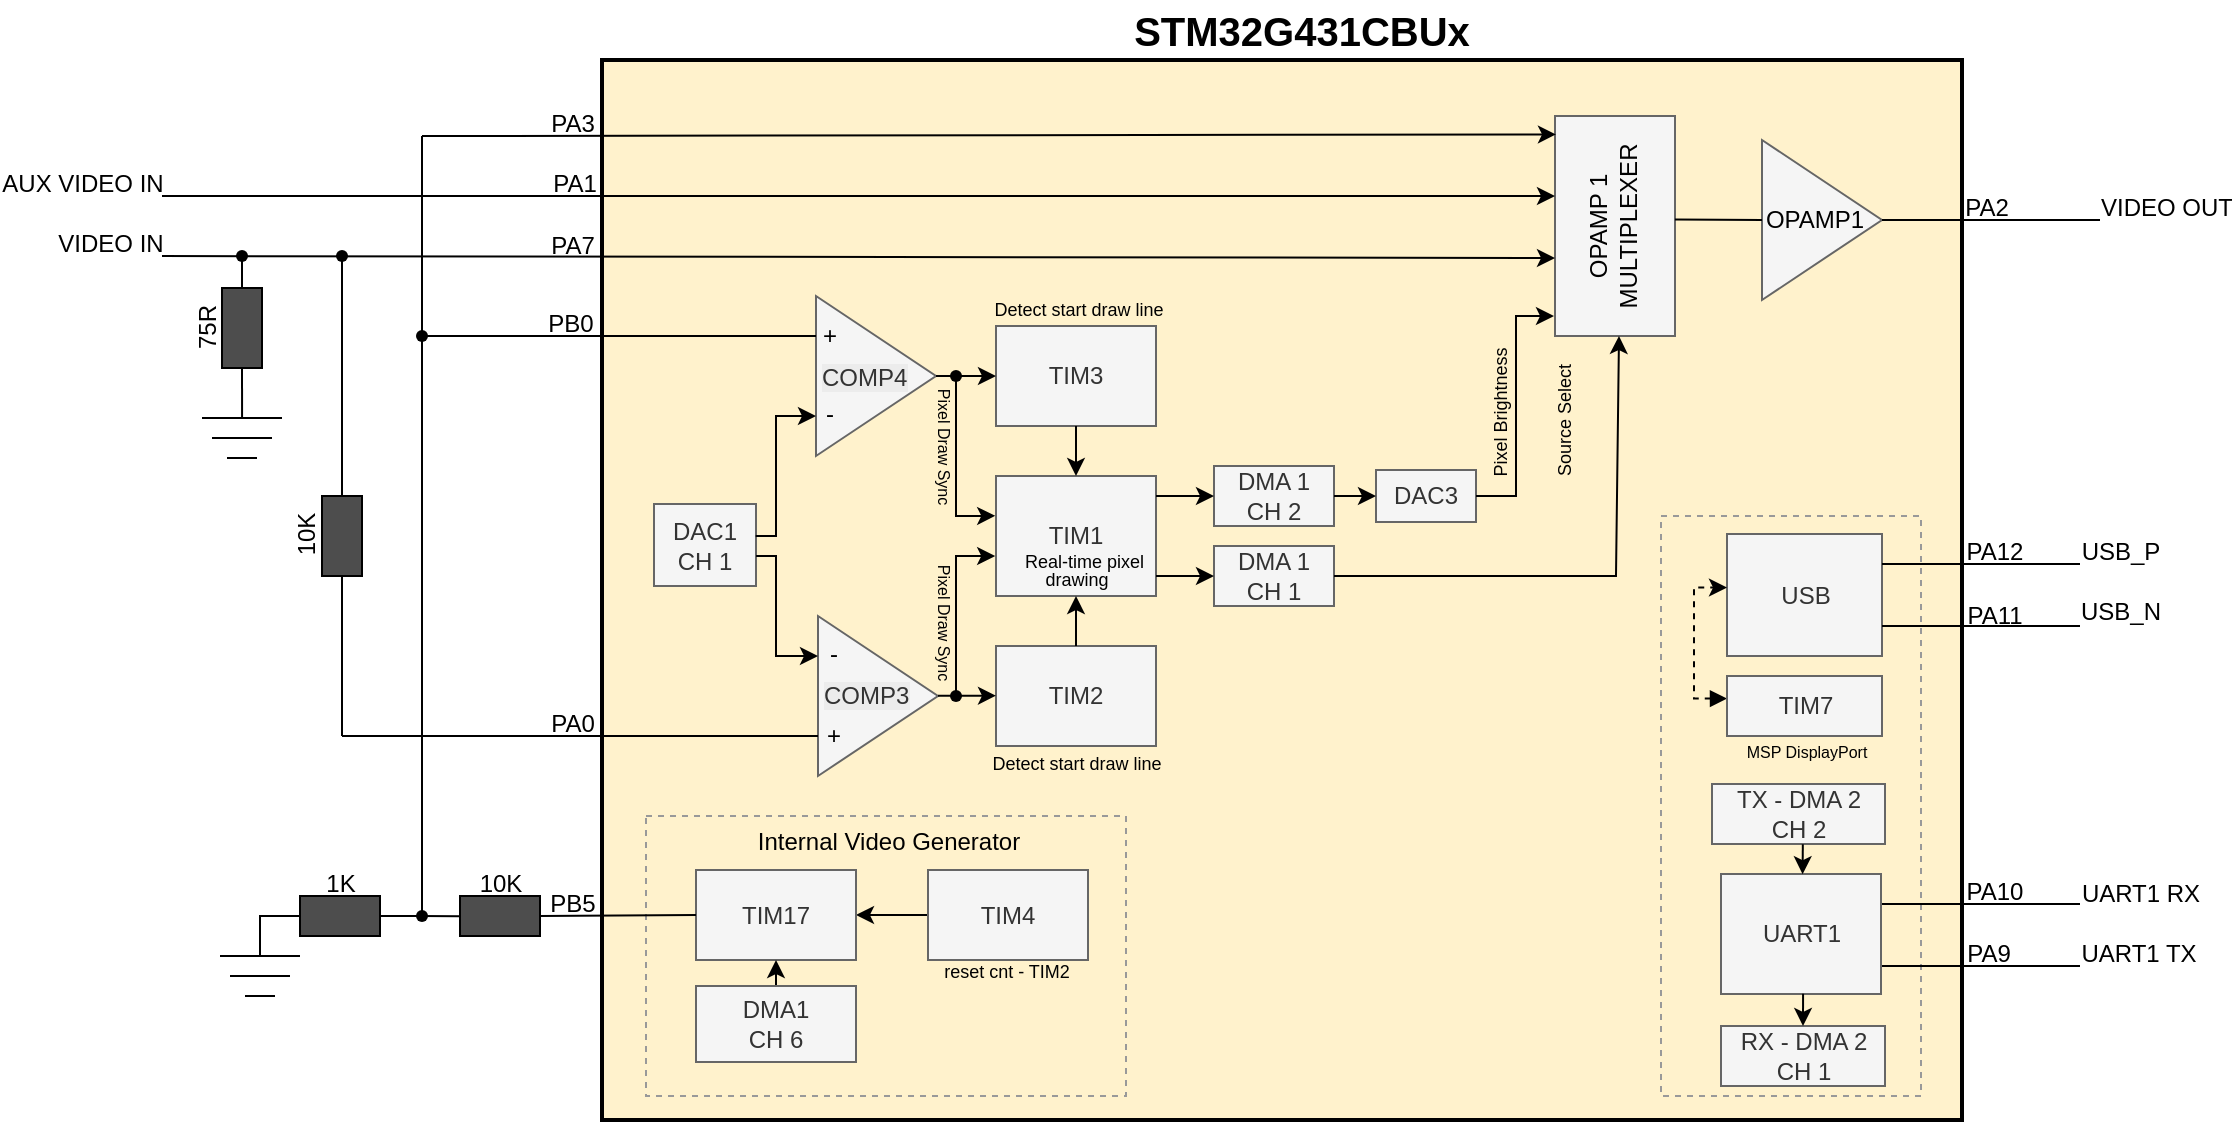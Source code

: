 <mxfile version="28.0.7">
  <diagram name="Сторінка-1" id="bitMsUzE2f-vuUdNJgTZ">
    <mxGraphModel dx="1366" dy="711" grid="1" gridSize="10" guides="1" tooltips="1" connect="1" arrows="1" fold="1" page="1" pageScale="1" pageWidth="1169" pageHeight="827" math="0" shadow="0">
      <root>
        <mxCell id="0" />
        <mxCell id="1" parent="0" />
        <mxCell id="uBjLkE2Hoa3UZVWR7nmY-1" value="" style="verticalLabelPosition=bottom;verticalAlign=top;html=1;shape=mxgraph.basic.rect;fillColor2=none;strokeWidth=2;size=20;indent=5;fillColor=#fff2cc;strokeColor=default;perimeterSpacing=1;" parent="1" vertex="1">
          <mxGeometry x="320" y="162" width="680" height="530" as="geometry" />
        </mxCell>
        <mxCell id="uBjLkE2Hoa3UZVWR7nmY-2" value="&lt;font style=&quot;color: rgb(0, 0, 0); font-size: 20px;&quot;&gt;&lt;b style=&quot;&quot;&gt;STM32G431CBUx&lt;/b&gt;&lt;/font&gt;" style="text;html=1;align=center;verticalAlign=middle;whiteSpace=wrap;rounded=0;" parent="1" vertex="1">
          <mxGeometry x="640" y="132" width="60" height="30" as="geometry" />
        </mxCell>
        <mxCell id="uBjLkE2Hoa3UZVWR7nmY-3" value="" style="triangle;whiteSpace=wrap;html=1;fillColor=#f5f5f5;fontColor=#333333;strokeColor=#666666;" parent="1" vertex="1">
          <mxGeometry x="900" y="202" width="60" height="80" as="geometry" />
        </mxCell>
        <mxCell id="uBjLkE2Hoa3UZVWR7nmY-4" value="" style="triangle;whiteSpace=wrap;html=1;fillColor=#f5f5f5;fontColor=#333333;strokeColor=#666666;" parent="1" vertex="1">
          <mxGeometry x="427" y="280" width="60" height="80" as="geometry" />
        </mxCell>
        <mxCell id="uBjLkE2Hoa3UZVWR7nmY-5" value="" style="triangle;whiteSpace=wrap;html=1;fillColor=#f5f5f5;fontColor=#333333;strokeColor=#666666;" parent="1" vertex="1">
          <mxGeometry x="428" y="440" width="60" height="80" as="geometry" />
        </mxCell>
        <mxCell id="uBjLkE2Hoa3UZVWR7nmY-6" value="DAC1&lt;br&gt;CH 1" style="rounded=0;whiteSpace=wrap;html=1;fillColor=#f5f5f5;fontColor=#333333;strokeColor=#666666;" parent="1" vertex="1">
          <mxGeometry x="346" y="384" width="51" height="41" as="geometry" />
        </mxCell>
        <mxCell id="uBjLkE2Hoa3UZVWR7nmY-7" value="" style="rounded=0;whiteSpace=wrap;html=1;fillColor=#f5f5f5;fontColor=#333333;strokeColor=#666666;" parent="1" vertex="1">
          <mxGeometry x="796.5" y="190" width="60" height="110" as="geometry" />
        </mxCell>
        <mxCell id="uBjLkE2Hoa3UZVWR7nmY-8" value="TIM1" style="rounded=0;whiteSpace=wrap;html=1;fillColor=#f5f5f5;fontColor=#333333;strokeColor=#666666;" parent="1" vertex="1">
          <mxGeometry x="517" y="370" width="80" height="60" as="geometry" />
        </mxCell>
        <mxCell id="uBjLkE2Hoa3UZVWR7nmY-9" value="TIM2" style="rounded=0;whiteSpace=wrap;html=1;fillColor=#f5f5f5;fontColor=#333333;strokeColor=#666666;" parent="1" vertex="1">
          <mxGeometry x="517" y="455" width="80" height="50" as="geometry" />
        </mxCell>
        <mxCell id="uBjLkE2Hoa3UZVWR7nmY-10" value="TIM3" style="rounded=0;whiteSpace=wrap;html=1;fillColor=#f5f5f5;fontColor=#333333;strokeColor=#666666;" parent="1" vertex="1">
          <mxGeometry x="517" y="295" width="80" height="50" as="geometry" />
        </mxCell>
        <mxCell id="uBjLkE2Hoa3UZVWR7nmY-11" value="&lt;font style=&quot;color: rgb(0, 0, 0);&quot;&gt;OPAMP 1 MULTIPLEXER&lt;/font&gt;" style="text;html=1;align=center;verticalAlign=middle;whiteSpace=wrap;rounded=0;rotation=-90;" parent="1" vertex="1">
          <mxGeometry x="784" y="230" width="83" height="30" as="geometry" />
        </mxCell>
        <mxCell id="uBjLkE2Hoa3UZVWR7nmY-12" value="DMA 1&lt;br&gt;CH 1" style="rounded=0;whiteSpace=wrap;html=1;fillColor=#f5f5f5;fontColor=#333333;strokeColor=#666666;" parent="1" vertex="1">
          <mxGeometry x="626" y="405" width="60" height="30" as="geometry" />
        </mxCell>
        <mxCell id="uBjLkE2Hoa3UZVWR7nmY-13" value="DMA 1&lt;br&gt;CH 2" style="rounded=0;whiteSpace=wrap;html=1;fillColor=#f5f5f5;fontColor=#333333;strokeColor=#666666;" parent="1" vertex="1">
          <mxGeometry x="626" y="365" width="60" height="30" as="geometry" />
        </mxCell>
        <mxCell id="uBjLkE2Hoa3UZVWR7nmY-14" value="&lt;span style=&quot;color: rgb(51, 51, 51); font-family: Helvetica; font-size: 12px; font-style: normal; font-variant-ligatures: normal; font-variant-caps: normal; font-weight: 400; letter-spacing: normal; orphans: 2; text-align: center; text-indent: 0px; text-transform: none; widows: 2; word-spacing: 0px; -webkit-text-stroke-width: 0px; white-space: normal; background-color: rgb(236, 236, 236); text-decoration-thickness: initial; text-decoration-style: initial; text-decoration-color: initial; display: inline !important; float: none;&quot;&gt;COMP3&lt;/span&gt;" style="text;whiteSpace=wrap;html=1;" parent="1" vertex="1">
          <mxGeometry x="429" y="466" width="50" height="30" as="geometry" />
        </mxCell>
        <mxCell id="uBjLkE2Hoa3UZVWR7nmY-15" value="&lt;span style=&quot;color: rgb(51, 51, 51); font-family: Helvetica; font-size: 12px; font-style: normal; font-variant-ligatures: normal; font-variant-caps: normal; font-weight: 400; letter-spacing: normal; orphans: 2; text-align: center; text-indent: 0px; text-transform: none; widows: 2; word-spacing: 0px; -webkit-text-stroke-width: 0px; white-space: normal; background-color: rgb(236, 236, 236); text-decoration-thickness: initial; text-decoration-style: initial; text-decoration-color: initial; float: none; display: inline !important;&quot;&gt;COMP4&lt;/span&gt;" style="text;whiteSpace=wrap;html=1;" parent="1" vertex="1">
          <mxGeometry x="428" y="307" width="50" height="30" as="geometry" />
        </mxCell>
        <mxCell id="uBjLkE2Hoa3UZVWR7nmY-16" value="&lt;font style=&quot;color: rgb(0, 0, 0); font-weight: normal; font-size: 12px;&quot;&gt;OPAMP1&lt;/font&gt;" style="text;strokeColor=none;fillColor=none;html=1;fontSize=24;fontStyle=1;verticalAlign=middle;align=center;" parent="1" vertex="1">
          <mxGeometry x="906" y="228" width="40" height="20" as="geometry" />
        </mxCell>
        <mxCell id="uBjLkE2Hoa3UZVWR7nmY-17" value="" style="endArrow=classic;html=1;rounded=0;exitX=1;exitY=0.5;exitDx=0;exitDy=0;entryX=0;entryY=0.5;entryDx=0;entryDy=0;" parent="1" source="uBjLkE2Hoa3UZVWR7nmY-4" target="uBjLkE2Hoa3UZVWR7nmY-10" edge="1">
          <mxGeometry width="50" height="50" relative="1" as="geometry">
            <mxPoint x="548" y="420" as="sourcePoint" />
            <mxPoint x="568" y="350" as="targetPoint" />
          </mxGeometry>
        </mxCell>
        <mxCell id="uBjLkE2Hoa3UZVWR7nmY-18" value="" style="endArrow=classic;html=1;rounded=0;exitX=1;exitY=0.5;exitDx=0;exitDy=0;entryX=0;entryY=0.5;entryDx=0;entryDy=0;" parent="1" edge="1">
          <mxGeometry width="50" height="50" relative="1" as="geometry">
            <mxPoint x="488" y="479.86" as="sourcePoint" />
            <mxPoint x="517" y="479.86" as="targetPoint" />
          </mxGeometry>
        </mxCell>
        <mxCell id="uBjLkE2Hoa3UZVWR7nmY-19" value="" style="endArrow=classic;html=1;rounded=0;exitX=1;exitY=0.5;exitDx=0;exitDy=0;entryX=0;entryY=0.5;entryDx=0;entryDy=0;" parent="1" edge="1">
          <mxGeometry width="50" height="50" relative="1" as="geometry">
            <mxPoint x="597" y="380" as="sourcePoint" />
            <mxPoint x="626" y="380" as="targetPoint" />
            <Array as="points">
              <mxPoint x="617" y="380" />
            </Array>
          </mxGeometry>
        </mxCell>
        <mxCell id="uBjLkE2Hoa3UZVWR7nmY-20" value="" style="endArrow=classic;html=1;rounded=0;exitX=1;exitY=0.5;exitDx=0;exitDy=0;entryX=0;entryY=0.5;entryDx=0;entryDy=0;" parent="1" edge="1">
          <mxGeometry width="50" height="50" relative="1" as="geometry">
            <mxPoint x="597" y="420" as="sourcePoint" />
            <mxPoint x="626" y="420" as="targetPoint" />
          </mxGeometry>
        </mxCell>
        <mxCell id="uBjLkE2Hoa3UZVWR7nmY-21" value="DAC3" style="rounded=0;whiteSpace=wrap;html=1;fillColor=#f5f5f5;fontColor=#333333;strokeColor=#666666;" parent="1" vertex="1">
          <mxGeometry x="707" y="367" width="50" height="26" as="geometry" />
        </mxCell>
        <mxCell id="uBjLkE2Hoa3UZVWR7nmY-22" style="edgeStyle=orthogonalEdgeStyle;rounded=0;orthogonalLoop=1;jettySize=auto;html=1;entryX=0;entryY=0.5;entryDx=0;entryDy=0;endArrow=none;startFill=1;startArrow=classic;strokeColor=#000000;" parent="1" source="uBjLkE2Hoa3UZVWR7nmY-24" target="uBjLkE2Hoa3UZVWR7nmY-26" edge="1">
          <mxGeometry relative="1" as="geometry" />
        </mxCell>
        <mxCell id="uBjLkE2Hoa3UZVWR7nmY-23" value="" style="rounded=0;whiteSpace=wrap;html=1;fillColor=none;strokeColor=#999999;dashed=1;" parent="1" vertex="1">
          <mxGeometry x="342" y="540" width="240" height="140" as="geometry" />
        </mxCell>
        <mxCell id="uBjLkE2Hoa3UZVWR7nmY-24" value="TIM17" style="rounded=0;whiteSpace=wrap;html=1;fillColor=#f5f5f5;fontColor=#333333;strokeColor=#666666;" parent="1" vertex="1">
          <mxGeometry x="367" y="567" width="80" height="45" as="geometry" />
        </mxCell>
        <mxCell id="uBjLkE2Hoa3UZVWR7nmY-25" value="&lt;font style=&quot;color: rgb(0, 0, 0); font-weight: normal; font-size: 12px;&quot;&gt;Internal Video Generator&lt;/font&gt;" style="text;strokeColor=none;fillColor=none;html=1;fontSize=24;fontStyle=1;verticalAlign=middle;align=center;" parent="1" vertex="1">
          <mxGeometry x="443" y="539" width="40" height="20" as="geometry" />
        </mxCell>
        <mxCell id="uBjLkE2Hoa3UZVWR7nmY-26" value="TIM4" style="rounded=0;whiteSpace=wrap;html=1;fillColor=#f5f5f5;fontColor=#333333;strokeColor=#666666;" parent="1" vertex="1">
          <mxGeometry x="483" y="567" width="80" height="45" as="geometry" />
        </mxCell>
        <mxCell id="uBjLkE2Hoa3UZVWR7nmY-27" value="&lt;div&gt;&lt;font style=&quot;font-size: 9px;&quot; color=&quot;#000000&quot;&gt;&lt;span style=&quot;font-weight: 400;&quot;&gt;reset cnt - TIM2&lt;/span&gt;&lt;/font&gt;&lt;/div&gt;" style="text;strokeColor=none;fillColor=none;html=1;fontSize=24;fontStyle=1;verticalAlign=middle;align=center;rotation=0;" parent="1" vertex="1">
          <mxGeometry x="467" y="604" width="110" height="18" as="geometry" />
        </mxCell>
        <mxCell id="uBjLkE2Hoa3UZVWR7nmY-28" style="edgeStyle=orthogonalEdgeStyle;rounded=0;orthogonalLoop=1;jettySize=auto;html=1;exitX=0.5;exitY=0;exitDx=0;exitDy=0;entryX=0.5;entryY=1;entryDx=0;entryDy=0;strokeColor=#000000;" parent="1" source="uBjLkE2Hoa3UZVWR7nmY-29" target="uBjLkE2Hoa3UZVWR7nmY-24" edge="1">
          <mxGeometry relative="1" as="geometry" />
        </mxCell>
        <mxCell id="uBjLkE2Hoa3UZVWR7nmY-29" value="DMA1&lt;br&gt;CH 6" style="rounded=0;whiteSpace=wrap;html=1;fillColor=#f5f5f5;fontColor=#333333;strokeColor=#666666;" parent="1" vertex="1">
          <mxGeometry x="367" y="625" width="80" height="38" as="geometry" />
        </mxCell>
        <mxCell id="uBjLkE2Hoa3UZVWR7nmY-30" style="edgeStyle=orthogonalEdgeStyle;rounded=0;orthogonalLoop=1;jettySize=auto;html=1;exitX=0.5;exitY=0;exitDx=0;exitDy=0;strokeColor=#000000;endArrow=none;startFill=0;" parent="1" source="uBjLkE2Hoa3UZVWR7nmY-32" edge="1">
          <mxGeometry relative="1" as="geometry">
            <mxPoint x="249" y="590.143" as="targetPoint" />
          </mxGeometry>
        </mxCell>
        <mxCell id="uBjLkE2Hoa3UZVWR7nmY-31" style="edgeStyle=orthogonalEdgeStyle;rounded=0;orthogonalLoop=1;jettySize=auto;html=1;exitX=0.5;exitY=1;exitDx=0;exitDy=0;strokeColor=#000000;endArrow=none;startFill=0;entryX=0.498;entryY=0.429;entryDx=0;entryDy=0;entryPerimeter=0;" parent="1" source="uBjLkE2Hoa3UZVWR7nmY-32" target="uBjLkE2Hoa3UZVWR7nmY-36" edge="1">
          <mxGeometry relative="1" as="geometry">
            <mxPoint x="149" y="609" as="targetPoint" />
            <Array as="points">
              <mxPoint x="149" y="590" />
              <mxPoint x="149" y="610" />
              <mxPoint x="149" y="610" />
            </Array>
          </mxGeometry>
        </mxCell>
        <mxCell id="uBjLkE2Hoa3UZVWR7nmY-32" value="" style="rounded=0;whiteSpace=wrap;html=1;fillColor=#4D4D4D;direction=south;strokeColor=#000000;" parent="1" vertex="1">
          <mxGeometry x="169" y="580" width="40" height="20" as="geometry" />
        </mxCell>
        <mxCell id="uBjLkE2Hoa3UZVWR7nmY-33" value="&lt;font style=&quot;color: rgb(0, 0, 0); font-weight: normal; font-size: 12px;&quot;&gt;1K&lt;/font&gt;" style="text;strokeColor=none;fillColor=none;html=1;fontSize=24;fontStyle=1;verticalAlign=middle;align=center;rotation=0;" parent="1" vertex="1">
          <mxGeometry x="169" y="560" width="40" height="20" as="geometry" />
        </mxCell>
        <mxCell id="uBjLkE2Hoa3UZVWR7nmY-34" value="" style="rounded=0;whiteSpace=wrap;html=1;fillColor=#4D4D4D;direction=south;strokeColor=#000000;" parent="1" vertex="1">
          <mxGeometry x="249" y="580" width="40" height="20" as="geometry" />
        </mxCell>
        <mxCell id="uBjLkE2Hoa3UZVWR7nmY-35" value="&lt;font style=&quot;color: rgb(0, 0, 0); font-weight: normal; font-size: 12px;&quot;&gt;10K&lt;/font&gt;" style="text;strokeColor=none;fillColor=none;html=1;fontSize=24;fontStyle=1;verticalAlign=middle;align=center;rotation=0;" parent="1" vertex="1">
          <mxGeometry x="249" y="560" width="40" height="20" as="geometry" />
        </mxCell>
        <mxCell id="uBjLkE2Hoa3UZVWR7nmY-36" value="" style="line;strokeWidth=1;html=1;fillColor=#000000;strokeColor=#000000;" parent="1" vertex="1">
          <mxGeometry x="129" y="609" width="40" height="2" as="geometry" />
        </mxCell>
        <mxCell id="uBjLkE2Hoa3UZVWR7nmY-37" value="" style="line;strokeWidth=1;html=1;fillColor=#000000;strokeColor=#000000;" parent="1" vertex="1">
          <mxGeometry x="134" y="619" width="30" height="2" as="geometry" />
        </mxCell>
        <mxCell id="uBjLkE2Hoa3UZVWR7nmY-38" value="" style="line;strokeWidth=1;html=1;fillColor=#000000;strokeColor=#000000;" parent="1" vertex="1">
          <mxGeometry x="141.5" y="629" width="15" height="2" as="geometry" />
        </mxCell>
        <mxCell id="uBjLkE2Hoa3UZVWR7nmY-39" value="" style="shape=waypoint;sketch=0;size=6;pointerEvents=1;points=[];fillColor=none;resizable=0;rotatable=0;perimeter=centerPerimeter;snapToPoint=1;fontColor=#000000;strokeColor=#000000;" parent="1" vertex="1">
          <mxGeometry x="220" y="580" width="20" height="20" as="geometry" />
        </mxCell>
        <mxCell id="uBjLkE2Hoa3UZVWR7nmY-40" value="" style="endArrow=classic;html=1;rounded=0;entryX=0.008;entryY=0.22;entryDx=0;entryDy=0;entryPerimeter=0;" parent="1" edge="1">
          <mxGeometry width="50" height="50" relative="1" as="geometry">
            <mxPoint x="230" y="200" as="sourcePoint" />
            <mxPoint x="796.98" y="199.2" as="targetPoint" />
          </mxGeometry>
        </mxCell>
        <mxCell id="uBjLkE2Hoa3UZVWR7nmY-41" value="" style="endArrow=none;html=1;rounded=0;exitDx=0;exitDy=0;exitPerimeter=0;endFill=0;" parent="1" edge="1">
          <mxGeometry width="50" height="50" relative="1" as="geometry">
            <mxPoint x="220" y="200" as="sourcePoint" />
            <mxPoint x="220" y="200" as="targetPoint" />
            <Array as="points" />
          </mxGeometry>
        </mxCell>
        <mxCell id="uBjLkE2Hoa3UZVWR7nmY-42" value="" style="endArrow=classic;html=1;rounded=0;entryX=0.008;entryY=0.22;entryDx=0;entryDy=0;entryPerimeter=0;" parent="1" edge="1">
          <mxGeometry width="50" height="50" relative="1" as="geometry">
            <mxPoint x="100" y="260" as="sourcePoint" />
            <mxPoint x="796.5" y="261" as="targetPoint" />
          </mxGeometry>
        </mxCell>
        <mxCell id="uBjLkE2Hoa3UZVWR7nmY-44" value="" style="endArrow=classic;html=1;rounded=0;entryX=0.008;entryY=0.22;entryDx=0;entryDy=0;entryPerimeter=0;" parent="1" edge="1">
          <mxGeometry width="50" height="50" relative="1" as="geometry">
            <mxPoint x="100" y="230" as="sourcePoint" />
            <mxPoint x="796.5" y="230" as="targetPoint" />
          </mxGeometry>
        </mxCell>
        <mxCell id="uBjLkE2Hoa3UZVWR7nmY-45" value="&lt;font style=&quot;color: rgb(0, 0, 0); font-weight: normal; font-size: 12px;&quot;&gt;VIDEO IN&lt;/font&gt;" style="text;strokeColor=none;fillColor=none;html=1;fontSize=24;fontStyle=1;verticalAlign=middle;align=center;" parent="1" vertex="1">
          <mxGeometry x="54" y="240" width="40" height="20" as="geometry" />
        </mxCell>
        <mxCell id="uBjLkE2Hoa3UZVWR7nmY-46" value="" style="endArrow=classic;html=1;rounded=0;exitX=1;exitY=0.5;exitDx=0;exitDy=0;" parent="1" source="uBjLkE2Hoa3UZVWR7nmY-21" edge="1">
          <mxGeometry width="50" height="50" relative="1" as="geometry">
            <mxPoint x="557" y="320" as="sourcePoint" />
            <mxPoint x="796" y="290" as="targetPoint" />
            <Array as="points">
              <mxPoint x="777" y="380" />
              <mxPoint x="777" y="290" />
            </Array>
          </mxGeometry>
        </mxCell>
        <mxCell id="uBjLkE2Hoa3UZVWR7nmY-48" value="&lt;font style=&quot;color: rgb(0, 0, 0); font-weight: normal; font-size: 12px;&quot;&gt;AUX VIDEO IN&lt;/font&gt;" style="text;strokeColor=none;fillColor=none;html=1;fontSize=24;fontStyle=1;verticalAlign=middle;align=center;" parent="1" vertex="1">
          <mxGeometry x="40" y="210" width="40" height="20" as="geometry" />
        </mxCell>
        <mxCell id="uBjLkE2Hoa3UZVWR7nmY-49" value="" style="endArrow=none;html=1;rounded=0;entryX=0;entryY=0.5;entryDx=0;entryDy=0;exitX=0.5;exitY=0;exitDx=0;exitDy=0;" parent="1" source="uBjLkE2Hoa3UZVWR7nmY-34" target="uBjLkE2Hoa3UZVWR7nmY-24" edge="1">
          <mxGeometry width="50" height="50" relative="1" as="geometry">
            <mxPoint x="468" y="660" as="sourcePoint" />
            <mxPoint x="518" y="610" as="targetPoint" />
          </mxGeometry>
        </mxCell>
        <mxCell id="uBjLkE2Hoa3UZVWR7nmY-50" value="" style="endArrow=classic;html=1;rounded=0;exitX=0.5;exitY=1;exitDx=0;exitDy=0;entryX=0.5;entryY=0;entryDx=0;entryDy=0;" parent="1" source="uBjLkE2Hoa3UZVWR7nmY-10" target="uBjLkE2Hoa3UZVWR7nmY-8" edge="1">
          <mxGeometry width="50" height="50" relative="1" as="geometry">
            <mxPoint x="517" y="410" as="sourcePoint" />
            <mxPoint x="567" y="360" as="targetPoint" />
          </mxGeometry>
        </mxCell>
        <mxCell id="uBjLkE2Hoa3UZVWR7nmY-51" value="" style="endArrow=classic;html=1;rounded=0;entryX=0.5;entryY=1;entryDx=0;entryDy=0;exitX=0.5;exitY=0;exitDx=0;exitDy=0;" parent="1" source="uBjLkE2Hoa3UZVWR7nmY-9" target="uBjLkE2Hoa3UZVWR7nmY-8" edge="1">
          <mxGeometry width="50" height="50" relative="1" as="geometry">
            <mxPoint x="557" y="450" as="sourcePoint" />
            <mxPoint x="567" y="415" as="targetPoint" />
          </mxGeometry>
        </mxCell>
        <mxCell id="uBjLkE2Hoa3UZVWR7nmY-52" value="" style="endArrow=classic;html=1;rounded=0;entryX=-0.005;entryY=0.332;entryDx=0;entryDy=0;entryPerimeter=0;" parent="1" target="uBjLkE2Hoa3UZVWR7nmY-8" edge="1">
          <mxGeometry width="50" height="50" relative="1" as="geometry">
            <mxPoint x="497" y="320" as="sourcePoint" />
            <mxPoint x="497" y="380" as="targetPoint" />
            <Array as="points">
              <mxPoint x="497" y="390" />
            </Array>
          </mxGeometry>
        </mxCell>
        <mxCell id="uBjLkE2Hoa3UZVWR7nmY-53" value="" style="shape=waypoint;sketch=0;size=6;pointerEvents=1;points=[];fillColor=none;resizable=0;rotatable=0;perimeter=centerPerimeter;snapToPoint=1;fontColor=#000000;strokeColor=#000000;" parent="1" vertex="1">
          <mxGeometry x="487" y="310" width="20" height="20" as="geometry" />
        </mxCell>
        <mxCell id="uBjLkE2Hoa3UZVWR7nmY-54" value="" style="endArrow=classic;html=1;rounded=0;entryX=-0.005;entryY=0.667;entryDx=0;entryDy=0;entryPerimeter=0;" parent="1" target="uBjLkE2Hoa3UZVWR7nmY-8" edge="1">
          <mxGeometry width="50" height="50" relative="1" as="geometry">
            <mxPoint x="497" y="480" as="sourcePoint" />
            <mxPoint x="517" y="450" as="targetPoint" />
            <Array as="points">
              <mxPoint x="497" y="410" />
            </Array>
          </mxGeometry>
        </mxCell>
        <mxCell id="uBjLkE2Hoa3UZVWR7nmY-55" value="" style="shape=waypoint;sketch=0;size=6;pointerEvents=1;points=[];fillColor=none;resizable=0;rotatable=0;perimeter=centerPerimeter;snapToPoint=1;fontColor=#000000;strokeColor=#000000;" parent="1" vertex="1">
          <mxGeometry x="487" y="470" width="20" height="20" as="geometry" />
        </mxCell>
        <mxCell id="uBjLkE2Hoa3UZVWR7nmY-56" value="" style="endArrow=classic;html=1;rounded=0;entryX=0;entryY=0.5;entryDx=0;entryDy=0;exitX=1;exitY=0.5;exitDx=0;exitDy=0;" parent="1" source="uBjLkE2Hoa3UZVWR7nmY-13" target="uBjLkE2Hoa3UZVWR7nmY-21" edge="1">
          <mxGeometry width="50" height="50" relative="1" as="geometry">
            <mxPoint x="647" y="410" as="sourcePoint" />
            <mxPoint x="697" y="360" as="targetPoint" />
          </mxGeometry>
        </mxCell>
        <mxCell id="uBjLkE2Hoa3UZVWR7nmY-57" value="" style="endArrow=classic;html=1;rounded=0;exitX=0.997;exitY=0.391;exitDx=0;exitDy=0;exitPerimeter=0;" parent="1" source="uBjLkE2Hoa3UZVWR7nmY-6" edge="1">
          <mxGeometry width="50" height="50" relative="1" as="geometry">
            <mxPoint x="397" y="390" as="sourcePoint" />
            <mxPoint x="427" y="340" as="targetPoint" />
            <Array as="points">
              <mxPoint x="407" y="400" />
              <mxPoint x="407" y="340" />
            </Array>
          </mxGeometry>
        </mxCell>
        <mxCell id="uBjLkE2Hoa3UZVWR7nmY-58" value="" style="endArrow=classic;html=1;rounded=0;exitX=1.001;exitY=0.634;exitDx=0;exitDy=0;entryX=0;entryY=0.25;entryDx=0;entryDy=0;exitPerimeter=0;" parent="1" source="uBjLkE2Hoa3UZVWR7nmY-6" target="uBjLkE2Hoa3UZVWR7nmY-5" edge="1">
          <mxGeometry width="50" height="50" relative="1" as="geometry">
            <mxPoint x="417" y="460" as="sourcePoint" />
            <mxPoint x="427" y="460" as="targetPoint" />
            <Array as="points">
              <mxPoint x="407" y="410" />
              <mxPoint x="407" y="460" />
            </Array>
          </mxGeometry>
        </mxCell>
        <mxCell id="uBjLkE2Hoa3UZVWR7nmY-59" value="" style="rounded=0;whiteSpace=wrap;html=1;fillColor=none;strokeColor=#999999;dashed=1;" parent="1" vertex="1">
          <mxGeometry x="849.5" y="390" width="130" height="290" as="geometry" />
        </mxCell>
        <mxCell id="uBjLkE2Hoa3UZVWR7nmY-60" value="UART1" style="rounded=0;whiteSpace=wrap;html=1;fillColor=#f5f5f5;fontColor=#333333;strokeColor=#666666;" parent="1" vertex="1">
          <mxGeometry x="879.5" y="569" width="80" height="60" as="geometry" />
        </mxCell>
        <mxCell id="uBjLkE2Hoa3UZVWR7nmY-61" value="TX - DMA 2&lt;br&gt;CH 2" style="rounded=0;whiteSpace=wrap;html=1;fillColor=#f5f5f5;fontColor=#333333;strokeColor=#666666;" parent="1" vertex="1">
          <mxGeometry x="875" y="524" width="86.5" height="30" as="geometry" />
        </mxCell>
        <mxCell id="uBjLkE2Hoa3UZVWR7nmY-62" value="RX - DMA 2&lt;br&gt;CH 1" style="rounded=0;whiteSpace=wrap;html=1;fillColor=#f5f5f5;fontColor=#333333;strokeColor=#666666;" parent="1" vertex="1">
          <mxGeometry x="879.5" y="645" width="82" height="30" as="geometry" />
        </mxCell>
        <mxCell id="uBjLkE2Hoa3UZVWR7nmY-63" value="" style="line;strokeWidth=1;html=1;fillColor=#000000;strokeColor=#000000;" parent="1" vertex="1">
          <mxGeometry x="960" y="583" width="99" height="2" as="geometry" />
        </mxCell>
        <mxCell id="uBjLkE2Hoa3UZVWR7nmY-64" value="" style="line;strokeWidth=1;html=1;fillColor=#000000;strokeColor=#000000;" parent="1" vertex="1">
          <mxGeometry x="960" y="614" width="99" height="2" as="geometry" />
        </mxCell>
        <mxCell id="uBjLkE2Hoa3UZVWR7nmY-65" value="&lt;font style=&quot;color: rgb(0, 0, 0); font-weight: normal; font-size: 12px;&quot;&gt;UART1 RX&lt;/font&gt;" style="text;strokeColor=none;fillColor=none;html=1;fontSize=24;fontStyle=1;verticalAlign=middle;align=center;" parent="1" vertex="1">
          <mxGeometry x="1068.5" y="565" width="40" height="20" as="geometry" />
        </mxCell>
        <mxCell id="uBjLkE2Hoa3UZVWR7nmY-66" value="&lt;font style=&quot;color: rgb(0, 0, 0); font-weight: normal; font-size: 12px;&quot;&gt;UART1 TX&lt;/font&gt;" style="text;strokeColor=none;fillColor=none;html=1;fontSize=24;fontStyle=1;verticalAlign=middle;align=center;" parent="1" vertex="1">
          <mxGeometry x="1067.5" y="595" width="40" height="20" as="geometry" />
        </mxCell>
        <mxCell id="uBjLkE2Hoa3UZVWR7nmY-67" value="&lt;font style=&quot;font-size: 8px;&quot; color=&quot;#000000&quot;&gt;&lt;span style=&quot;font-weight: 400;&quot;&gt;MSP DisplayPort&lt;/span&gt;&lt;/font&gt;" style="text;strokeColor=none;fillColor=none;html=1;fontSize=24;fontStyle=1;verticalAlign=middle;align=center;rotation=0;" parent="1" vertex="1">
          <mxGeometry x="888.5" y="489" width="66" height="28" as="geometry" />
        </mxCell>
        <mxCell id="uBjLkE2Hoa3UZVWR7nmY-68" value="USB" style="rounded=0;whiteSpace=wrap;html=1;fillColor=#f5f5f5;fontColor=#333333;strokeColor=#666666;" parent="1" vertex="1">
          <mxGeometry x="882.5" y="399" width="77.5" height="61" as="geometry" />
        </mxCell>
        <mxCell id="uBjLkE2Hoa3UZVWR7nmY-69" value="" style="line;strokeWidth=1;html=1;fillColor=#000000;strokeColor=#000000;" parent="1" vertex="1">
          <mxGeometry x="960" y="413" width="99" height="2" as="geometry" />
        </mxCell>
        <mxCell id="uBjLkE2Hoa3UZVWR7nmY-70" value="" style="line;strokeWidth=1;html=1;fillColor=#000000;strokeColor=#000000;" parent="1" vertex="1">
          <mxGeometry x="960" y="444" width="99" height="2" as="geometry" />
        </mxCell>
        <mxCell id="uBjLkE2Hoa3UZVWR7nmY-71" style="edgeStyle=orthogonalEdgeStyle;rounded=0;orthogonalLoop=1;jettySize=auto;html=1;exitX=0;exitY=0.5;exitDx=0;exitDy=0;entryX=0;entryY=0.5;entryDx=0;entryDy=0;strokeColor=#000000;startArrow=block;startFill=1;dashed=1;" parent="1" edge="1">
          <mxGeometry relative="1" as="geometry">
            <Array as="points">
              <mxPoint x="866" y="482.25" />
              <mxPoint x="866" y="425.25" />
            </Array>
            <mxPoint x="882.5" y="481.25" as="sourcePoint" />
            <mxPoint x="882.5" y="425.75" as="targetPoint" />
          </mxGeometry>
        </mxCell>
        <mxCell id="uBjLkE2Hoa3UZVWR7nmY-72" value="TIM7" style="rounded=0;whiteSpace=wrap;html=1;fillColor=#f5f5f5;fontColor=#333333;strokeColor=#666666;" parent="1" vertex="1">
          <mxGeometry x="882.5" y="470" width="77.5" height="30" as="geometry" />
        </mxCell>
        <mxCell id="uBjLkE2Hoa3UZVWR7nmY-73" value="&lt;font style=&quot;color: rgb(0, 0, 0); font-weight: normal; font-size: 12px;&quot;&gt;USB_P&lt;/font&gt;" style="text;strokeColor=none;fillColor=none;html=1;fontSize=24;fontStyle=1;verticalAlign=middle;align=center;" parent="1" vertex="1">
          <mxGeometry x="1059" y="394" width="40" height="20" as="geometry" />
        </mxCell>
        <mxCell id="uBjLkE2Hoa3UZVWR7nmY-74" value="&lt;font style=&quot;color: rgb(0, 0, 0); font-weight: normal; font-size: 12px;&quot;&gt;USB_N&lt;/font&gt;" style="text;strokeColor=none;fillColor=none;html=1;fontSize=24;fontStyle=1;verticalAlign=middle;align=center;" parent="1" vertex="1">
          <mxGeometry x="1059" y="424" width="40" height="20" as="geometry" />
        </mxCell>
        <mxCell id="uBjLkE2Hoa3UZVWR7nmY-75" value="" style="endArrow=none;html=1;rounded=0;exitX=1;exitY=0.5;exitDx=0;exitDy=0;" parent="1" edge="1">
          <mxGeometry width="50" height="50" relative="1" as="geometry">
            <mxPoint x="960" y="242" as="sourcePoint" />
            <mxPoint x="1069" y="242" as="targetPoint" />
          </mxGeometry>
        </mxCell>
        <mxCell id="uBjLkE2Hoa3UZVWR7nmY-76" value="&lt;font style=&quot;color: rgb(0, 0, 0); font-weight: normal; font-size: 12px;&quot;&gt;VIDEO OUT&lt;/font&gt;" style="text;strokeColor=none;fillColor=none;html=1;fontSize=24;fontStyle=1;verticalAlign=middle;align=center;" parent="1" vertex="1">
          <mxGeometry x="1081.5" y="222" width="40" height="20" as="geometry" />
        </mxCell>
        <mxCell id="uBjLkE2Hoa3UZVWR7nmY-77" value="&lt;font style=&quot;color: rgb(0, 0, 0); font-weight: normal; font-size: 12px;&quot;&gt;PB5&lt;/font&gt;" style="text;strokeColor=none;fillColor=none;html=1;fontSize=24;fontStyle=1;verticalAlign=middle;align=center;" parent="1" vertex="1">
          <mxGeometry x="285" y="570" width="40" height="20" as="geometry" />
        </mxCell>
        <mxCell id="uBjLkE2Hoa3UZVWR7nmY-78" value="" style="endArrow=classic;html=1;rounded=0;entryX=0.51;entryY=0.002;entryDx=0;entryDy=0;entryPerimeter=0;exitX=0.525;exitY=1.004;exitDx=0;exitDy=0;exitPerimeter=0;" parent="1" source="uBjLkE2Hoa3UZVWR7nmY-61" target="uBjLkE2Hoa3UZVWR7nmY-60" edge="1">
          <mxGeometry width="50" height="50" relative="1" as="geometry">
            <mxPoint x="885" y="609" as="sourcePoint" />
            <mxPoint x="935" y="559" as="targetPoint" />
          </mxGeometry>
        </mxCell>
        <mxCell id="uBjLkE2Hoa3UZVWR7nmY-79" style="edgeStyle=orthogonalEdgeStyle;rounded=0;orthogonalLoop=1;jettySize=auto;html=1;endArrow=none;startFill=0;strokeColor=#000000;exitX=0.5;exitY=0;exitDx=0;exitDy=0;entryX=0.501;entryY=0.531;entryDx=0;entryDy=0;entryPerimeter=0;" parent="1" source="uBjLkE2Hoa3UZVWR7nmY-81" target="uBjLkE2Hoa3UZVWR7nmY-82" edge="1">
          <mxGeometry relative="1" as="geometry">
            <mxPoint x="140" y="339" as="targetPoint" />
            <mxPoint x="140.0" y="324" as="sourcePoint" />
          </mxGeometry>
        </mxCell>
        <mxCell id="uBjLkE2Hoa3UZVWR7nmY-80" style="edgeStyle=orthogonalEdgeStyle;rounded=0;orthogonalLoop=1;jettySize=auto;html=1;strokeColor=#000000;endArrow=none;startFill=0;" parent="1" source="uBjLkE2Hoa3UZVWR7nmY-81" edge="1">
          <mxGeometry relative="1" as="geometry">
            <mxPoint x="140" y="261" as="targetPoint" />
            <Array as="points">
              <mxPoint x="140" y="261" />
              <mxPoint x="140" y="261" />
            </Array>
          </mxGeometry>
        </mxCell>
        <mxCell id="uBjLkE2Hoa3UZVWR7nmY-81" value="" style="rounded=0;whiteSpace=wrap;html=1;fillColor=#4D4D4D;direction=west;strokeColor=#000000;" parent="1" vertex="1">
          <mxGeometry x="130" y="276" width="20" height="40" as="geometry" />
        </mxCell>
        <mxCell id="uBjLkE2Hoa3UZVWR7nmY-82" value="" style="line;strokeWidth=1;html=1;fillColor=#000000;strokeColor=#000000;" parent="1" vertex="1">
          <mxGeometry x="120" y="340" width="40" height="2" as="geometry" />
        </mxCell>
        <mxCell id="uBjLkE2Hoa3UZVWR7nmY-83" value="" style="line;strokeWidth=1;html=1;fillColor=#000000;strokeColor=#000000;" parent="1" vertex="1">
          <mxGeometry x="125" y="350" width="30" height="2" as="geometry" />
        </mxCell>
        <mxCell id="uBjLkE2Hoa3UZVWR7nmY-84" value="" style="line;strokeWidth=1;html=1;fillColor=#000000;strokeColor=#000000;" parent="1" vertex="1">
          <mxGeometry x="132.5" y="360" width="15" height="2" as="geometry" />
        </mxCell>
        <mxCell id="uBjLkE2Hoa3UZVWR7nmY-85" value="" style="shape=waypoint;sketch=0;size=6;pointerEvents=1;points=[];fillColor=none;resizable=0;rotatable=0;perimeter=centerPerimeter;snapToPoint=1;fontColor=#000000;strokeColor=#000000;" parent="1" vertex="1">
          <mxGeometry x="130" y="250" width="20" height="20" as="geometry" />
        </mxCell>
        <mxCell id="uBjLkE2Hoa3UZVWR7nmY-86" value="" style="rounded=0;whiteSpace=wrap;html=1;fillColor=#4D4D4D;direction=west;strokeColor=#000000;" parent="1" vertex="1">
          <mxGeometry x="180" y="380" width="20" height="40" as="geometry" />
        </mxCell>
        <mxCell id="uBjLkE2Hoa3UZVWR7nmY-87" value="&lt;font style=&quot;color: rgb(0, 0, 0); font-weight: normal; font-size: 12px;&quot;&gt;10K&lt;/font&gt;" style="text;strokeColor=none;fillColor=none;html=1;fontSize=24;fontStyle=1;verticalAlign=middle;align=center;rotation=270;" parent="1" vertex="1">
          <mxGeometry x="148.5" y="390" width="40" height="20" as="geometry" />
        </mxCell>
        <mxCell id="uBjLkE2Hoa3UZVWR7nmY-88" value="" style="endArrow=none;html=1;rounded=0;exitX=0.5;exitY=1;exitDx=0;exitDy=0;" parent="1" source="uBjLkE2Hoa3UZVWR7nmY-86" edge="1">
          <mxGeometry width="50" height="50" relative="1" as="geometry">
            <mxPoint x="150" y="400" as="sourcePoint" />
            <mxPoint x="190" y="260" as="targetPoint" />
          </mxGeometry>
        </mxCell>
        <mxCell id="uBjLkE2Hoa3UZVWR7nmY-89" value="" style="shape=waypoint;sketch=0;size=6;pointerEvents=1;points=[];fillColor=none;resizable=0;rotatable=0;perimeter=centerPerimeter;snapToPoint=1;fontColor=#000000;strokeColor=#000000;" parent="1" vertex="1">
          <mxGeometry x="180" y="250" width="20" height="20" as="geometry" />
        </mxCell>
        <mxCell id="uBjLkE2Hoa3UZVWR7nmY-90" value="" style="endArrow=none;html=1;rounded=0;entryX=0;entryY=0.75;entryDx=0;entryDy=0;" parent="1" target="uBjLkE2Hoa3UZVWR7nmY-5" edge="1">
          <mxGeometry width="50" height="50" relative="1" as="geometry">
            <mxPoint x="190" y="500" as="sourcePoint" />
            <mxPoint x="400" y="420" as="targetPoint" />
          </mxGeometry>
        </mxCell>
        <mxCell id="uBjLkE2Hoa3UZVWR7nmY-91" value="" style="endArrow=none;html=1;rounded=0;entryX=0.5;entryY=0;entryDx=0;entryDy=0;" parent="1" target="uBjLkE2Hoa3UZVWR7nmY-86" edge="1">
          <mxGeometry width="50" height="50" relative="1" as="geometry">
            <mxPoint x="190" y="500" as="sourcePoint" />
            <mxPoint x="390" y="420" as="targetPoint" />
          </mxGeometry>
        </mxCell>
        <mxCell id="uBjLkE2Hoa3UZVWR7nmY-92" value="&lt;font style=&quot;color: rgb(0, 0, 0); font-weight: normal; font-size: 12px;&quot;&gt;PA0&lt;/font&gt;" style="text;strokeColor=none;fillColor=none;html=1;fontSize=24;fontStyle=1;verticalAlign=middle;align=center;" parent="1" vertex="1">
          <mxGeometry x="285" y="480" width="40" height="20" as="geometry" />
        </mxCell>
        <mxCell id="uBjLkE2Hoa3UZVWR7nmY-93" value="&lt;font style=&quot;color: rgb(0, 0, 0); font-weight: normal; font-size: 12px;&quot;&gt;PB0&lt;/font&gt;" style="text;strokeColor=none;fillColor=none;html=1;fontSize=24;fontStyle=1;verticalAlign=middle;align=center;" parent="1" vertex="1">
          <mxGeometry x="284" y="280" width="40" height="20" as="geometry" />
        </mxCell>
        <mxCell id="uBjLkE2Hoa3UZVWR7nmY-94" value="" style="endArrow=classic;html=1;rounded=0;entryX=0.25;entryY=1;entryDx=0;entryDy=0;exitX=1;exitY=0.5;exitDx=0;exitDy=0;" parent="1" source="uBjLkE2Hoa3UZVWR7nmY-12" edge="1">
          <mxGeometry width="50" height="50" relative="1" as="geometry">
            <mxPoint x="703" y="420" as="sourcePoint" />
            <mxPoint x="828.5" y="300" as="targetPoint" />
            <Array as="points">
              <mxPoint x="827" y="420" />
            </Array>
          </mxGeometry>
        </mxCell>
        <mxCell id="uBjLkE2Hoa3UZVWR7nmY-95" value="&lt;font style=&quot;font-size: 8px;&quot; color=&quot;#000000&quot;&gt;&lt;span style=&quot;font-weight: 400;&quot;&gt;Pixel Draw Sync&lt;/span&gt;&lt;/font&gt;" style="text;strokeColor=none;fillColor=none;html=1;fontSize=24;fontStyle=1;verticalAlign=middle;align=center;rotation=90;" parent="1" vertex="1">
          <mxGeometry x="486" y="433" width="20" height="20" as="geometry" />
        </mxCell>
        <mxCell id="uBjLkE2Hoa3UZVWR7nmY-96" value="&lt;font style=&quot;font-size: 8px;&quot; color=&quot;#000000&quot;&gt;&lt;span style=&quot;font-weight: 400;&quot;&gt;Pixel Draw Sync&lt;/span&gt;&lt;/font&gt;" style="text;strokeColor=none;fillColor=none;html=1;fontSize=24;fontStyle=1;verticalAlign=middle;align=center;rotation=90;" parent="1" vertex="1">
          <mxGeometry x="486" y="345" width="20" height="20" as="geometry" />
        </mxCell>
        <mxCell id="uBjLkE2Hoa3UZVWR7nmY-97" value="" style="endArrow=classic;html=1;rounded=0;entryX=0.5;entryY=0;entryDx=0;entryDy=0;exitX=0.513;exitY=0.998;exitDx=0;exitDy=0;exitPerimeter=0;" parent="1" source="uBjLkE2Hoa3UZVWR7nmY-60" target="uBjLkE2Hoa3UZVWR7nmY-62" edge="1">
          <mxGeometry width="50" height="50" relative="1" as="geometry">
            <mxPoint x="880" y="630" as="sourcePoint" />
            <mxPoint x="930" y="580" as="targetPoint" />
          </mxGeometry>
        </mxCell>
        <mxCell id="uBjLkE2Hoa3UZVWR7nmY-98" value="&lt;font style=&quot;color: rgb(0, 0, 0); font-weight: normal; font-size: 12px;&quot;&gt;75R&lt;/font&gt;" style="text;strokeColor=none;fillColor=none;html=1;fontSize=24;fontStyle=1;verticalAlign=middle;align=center;rotation=270;" parent="1" vertex="1">
          <mxGeometry x="99" y="286" width="40" height="20" as="geometry" />
        </mxCell>
        <mxCell id="uBjLkE2Hoa3UZVWR7nmY-99" value="&lt;div&gt;&lt;font style=&quot;font-size: 9px;&quot; color=&quot;#000000&quot;&gt;&lt;span style=&quot;font-weight: 400;&quot;&gt;Detect start draw line&lt;/span&gt;&lt;/font&gt;&lt;/div&gt;" style="text;strokeColor=none;fillColor=none;html=1;fontSize=24;fontStyle=1;verticalAlign=middle;align=center;rotation=0;" parent="1" vertex="1">
          <mxGeometry x="502" y="500" width="110" height="18" as="geometry" />
        </mxCell>
        <mxCell id="uBjLkE2Hoa3UZVWR7nmY-100" value="&lt;div&gt;&lt;font style=&quot;font-size: 9px;&quot; color=&quot;#000000&quot;&gt;&lt;span style=&quot;font-weight: 400;&quot;&gt;Detect start draw line&lt;/span&gt;&lt;/font&gt;&lt;/div&gt;" style="text;strokeColor=none;fillColor=none;html=1;fontSize=24;fontStyle=1;verticalAlign=middle;align=center;rotation=0;" parent="1" vertex="1">
          <mxGeometry x="503" y="273" width="110" height="18" as="geometry" />
        </mxCell>
        <mxCell id="uBjLkE2Hoa3UZVWR7nmY-101" value="&lt;div&gt;&lt;font style=&quot;font-size: 9px;&quot; color=&quot;#000000&quot;&gt;&lt;span style=&quot;font-weight: 400;&quot;&gt;Pixel Brightness&lt;/span&gt;&lt;/font&gt;&lt;/div&gt;" style="text;strokeColor=none;fillColor=none;html=1;fontSize=24;fontStyle=1;verticalAlign=middle;align=center;rotation=270;" parent="1" vertex="1">
          <mxGeometry x="718.5" y="329.5" width="91" height="18" as="geometry" />
        </mxCell>
        <mxCell id="uBjLkE2Hoa3UZVWR7nmY-102" value="&lt;font style=&quot;color: rgb(0, 0, 0); font-weight: normal; font-size: 12px;&quot;&gt;PA3&lt;/font&gt;" style="text;strokeColor=none;fillColor=none;html=1;fontSize=24;fontStyle=1;verticalAlign=middle;align=center;" parent="1" vertex="1">
          <mxGeometry x="285" y="180" width="40" height="20" as="geometry" />
        </mxCell>
        <mxCell id="uBjLkE2Hoa3UZVWR7nmY-103" value="&lt;div&gt;&lt;font style=&quot;font-size: 9px;&quot; color=&quot;#000000&quot;&gt;&lt;span style=&quot;font-weight: 400;&quot;&gt;Source Select&lt;/span&gt;&lt;/font&gt;&lt;/div&gt;" style="text;strokeColor=none;fillColor=none;html=1;fontSize=24;fontStyle=1;verticalAlign=middle;align=center;rotation=270;" parent="1" vertex="1">
          <mxGeometry x="761.5" y="320.5" width="69" height="44" as="geometry" />
        </mxCell>
        <mxCell id="uBjLkE2Hoa3UZVWR7nmY-104" value="&lt;div&gt;&lt;font style=&quot;font-size: 9px;&quot; color=&quot;#000000&quot;&gt;&lt;span style=&quot;font-weight: 400;&quot;&gt;Real-time pixel&amp;nbsp;&lt;/span&gt;&lt;/font&gt;&lt;/div&gt;" style="text;strokeColor=none;fillColor=none;html=1;fontSize=24;fontStyle=1;verticalAlign=middle;align=center;rotation=0;" parent="1" vertex="1">
          <mxGeometry x="517" y="400" width="90" height="16" as="geometry" />
        </mxCell>
        <mxCell id="uBjLkE2Hoa3UZVWR7nmY-105" value="&lt;div&gt;&lt;font style=&quot;font-size: 9px;&quot; color=&quot;#000000&quot;&gt;&lt;span style=&quot;font-weight: 400;&quot;&gt;drawing&lt;/span&gt;&lt;/font&gt;&lt;/div&gt;" style="text;strokeColor=none;fillColor=none;html=1;fontSize=24;fontStyle=1;verticalAlign=middle;align=center;rotation=0;" parent="1" vertex="1">
          <mxGeometry x="533" y="410" width="48" height="14" as="geometry" />
        </mxCell>
        <mxCell id="uBjLkE2Hoa3UZVWR7nmY-106" value="&lt;font style=&quot;color: rgb(0, 0, 0);&quot;&gt;-&lt;/font&gt;" style="text;html=1;align=center;verticalAlign=middle;whiteSpace=wrap;rounded=0;" parent="1" vertex="1">
          <mxGeometry x="406" y="444" width="60" height="30" as="geometry" />
        </mxCell>
        <mxCell id="uBjLkE2Hoa3UZVWR7nmY-107" value="&lt;font style=&quot;color: rgb(0, 0, 0);&quot;&gt;-&lt;/font&gt;" style="text;html=1;align=center;verticalAlign=middle;whiteSpace=wrap;rounded=0;" parent="1" vertex="1">
          <mxGeometry x="404" y="324" width="60" height="30" as="geometry" />
        </mxCell>
        <mxCell id="uBjLkE2Hoa3UZVWR7nmY-109" value="&lt;font style=&quot;color: rgb(0, 0, 0);&quot;&gt;+&lt;/font&gt;" style="text;html=1;align=center;verticalAlign=middle;whiteSpace=wrap;rounded=0;" parent="1" vertex="1">
          <mxGeometry x="406" y="485" width="60" height="30" as="geometry" />
        </mxCell>
        <mxCell id="uBjLkE2Hoa3UZVWR7nmY-110" value="&lt;font style=&quot;color: rgb(0, 0, 0); font-weight: normal; font-size: 12px;&quot;&gt;PA1&lt;/font&gt;" style="text;strokeColor=none;fillColor=none;html=1;fontSize=24;fontStyle=1;verticalAlign=middle;align=center;" parent="1" vertex="1">
          <mxGeometry x="286" y="210" width="40" height="20" as="geometry" />
        </mxCell>
        <mxCell id="uBjLkE2Hoa3UZVWR7nmY-111" value="&lt;font style=&quot;color: rgb(0, 0, 0); font-weight: normal; font-size: 12px;&quot;&gt;PA7&lt;/font&gt;" style="text;strokeColor=none;fillColor=none;html=1;fontSize=24;fontStyle=1;verticalAlign=middle;align=center;" parent="1" vertex="1">
          <mxGeometry x="285" y="241" width="40" height="20" as="geometry" />
        </mxCell>
        <mxCell id="uBjLkE2Hoa3UZVWR7nmY-112" value="&lt;font style=&quot;color: rgb(0, 0, 0); font-weight: normal; font-size: 12px;&quot;&gt;PA2&lt;/font&gt;" style="text;strokeColor=none;fillColor=none;html=1;fontSize=24;fontStyle=1;verticalAlign=middle;align=center;" parent="1" vertex="1">
          <mxGeometry x="992" y="222" width="40" height="20" as="geometry" />
        </mxCell>
        <mxCell id="uBjLkE2Hoa3UZVWR7nmY-113" value="&lt;font style=&quot;color: rgb(0, 0, 0); font-weight: normal; font-size: 12px;&quot;&gt;PA12&lt;/font&gt;" style="text;strokeColor=none;fillColor=none;html=1;fontSize=24;fontStyle=1;verticalAlign=middle;align=center;" parent="1" vertex="1">
          <mxGeometry x="996" y="394" width="40" height="20" as="geometry" />
        </mxCell>
        <mxCell id="uBjLkE2Hoa3UZVWR7nmY-114" value="&lt;font style=&quot;color: rgb(0, 0, 0); font-weight: normal; font-size: 12px;&quot;&gt;PA11&lt;/font&gt;" style="text;strokeColor=none;fillColor=none;html=1;fontSize=24;fontStyle=1;verticalAlign=middle;align=center;" parent="1" vertex="1">
          <mxGeometry x="996" y="426" width="40" height="20" as="geometry" />
        </mxCell>
        <mxCell id="uBjLkE2Hoa3UZVWR7nmY-115" value="&lt;font style=&quot;color: rgb(0, 0, 0); font-weight: normal; font-size: 12px;&quot;&gt;PA10&lt;/font&gt;" style="text;strokeColor=none;fillColor=none;html=1;fontSize=24;fontStyle=1;verticalAlign=middle;align=center;" parent="1" vertex="1">
          <mxGeometry x="996" y="564" width="40" height="20" as="geometry" />
        </mxCell>
        <mxCell id="uBjLkE2Hoa3UZVWR7nmY-116" value="&lt;font style=&quot;color: rgb(0, 0, 0); font-weight: normal; font-size: 12px;&quot;&gt;PA9&lt;/font&gt;" style="text;strokeColor=none;fillColor=none;html=1;fontSize=24;fontStyle=1;verticalAlign=middle;align=center;" parent="1" vertex="1">
          <mxGeometry x="993" y="595" width="40" height="20" as="geometry" />
        </mxCell>
        <mxCell id="uBjLkE2Hoa3UZVWR7nmY-119" value="" style="endArrow=none;html=1;rounded=0;exitX=0.983;exitY=0.471;exitDx=0;exitDy=0;exitPerimeter=0;entryX=0;entryY=0.5;entryDx=0;entryDy=0;" parent="1" target="uBjLkE2Hoa3UZVWR7nmY-3" edge="1">
          <mxGeometry width="50" height="50" relative="1" as="geometry">
            <mxPoint x="856.48" y="241.81" as="sourcePoint" />
            <mxPoint x="930" y="242" as="targetPoint" />
          </mxGeometry>
        </mxCell>
        <mxCell id="uBjLkE2Hoa3UZVWR7nmY-120" value="" style="endArrow=none;html=1;rounded=0;entryX=0;entryY=0.25;entryDx=0;entryDy=0;" parent="1" target="uBjLkE2Hoa3UZVWR7nmY-4" edge="1">
          <mxGeometry width="50" height="50" relative="1" as="geometry">
            <mxPoint x="230" y="300" as="sourcePoint" />
            <mxPoint x="404" y="300" as="targetPoint" />
          </mxGeometry>
        </mxCell>
        <mxCell id="uBjLkE2Hoa3UZVWR7nmY-121" value="" style="endArrow=none;html=1;rounded=0;" parent="1" source="uBjLkE2Hoa3UZVWR7nmY-126" edge="1">
          <mxGeometry width="50" height="50" relative="1" as="geometry">
            <mxPoint x="220" y="472" as="sourcePoint" />
            <mxPoint x="230" y="200" as="targetPoint" />
          </mxGeometry>
        </mxCell>
        <mxCell id="uBjLkE2Hoa3UZVWR7nmY-123" value="&lt;font style=&quot;color: rgb(0, 0, 0);&quot;&gt;+&lt;/font&gt;" style="text;html=1;align=center;verticalAlign=middle;whiteSpace=wrap;rounded=0;" parent="1" vertex="1">
          <mxGeometry x="404" y="285" width="60" height="30" as="geometry" />
        </mxCell>
        <mxCell id="uBjLkE2Hoa3UZVWR7nmY-127" value="" style="endArrow=none;html=1;rounded=0;" parent="1" source="uBjLkE2Hoa3UZVWR7nmY-39" target="uBjLkE2Hoa3UZVWR7nmY-126" edge="1">
          <mxGeometry width="50" height="50" relative="1" as="geometry">
            <mxPoint x="230" y="590" as="sourcePoint" />
            <mxPoint x="230" y="200" as="targetPoint" />
          </mxGeometry>
        </mxCell>
        <mxCell id="uBjLkE2Hoa3UZVWR7nmY-126" value="" style="shape=waypoint;sketch=0;size=6;pointerEvents=1;points=[];fillColor=none;resizable=0;rotatable=0;perimeter=centerPerimeter;snapToPoint=1;fontColor=#000000;strokeColor=#000000;" parent="1" vertex="1">
          <mxGeometry x="220" y="290" width="20" height="20" as="geometry" />
        </mxCell>
      </root>
    </mxGraphModel>
  </diagram>
</mxfile>
